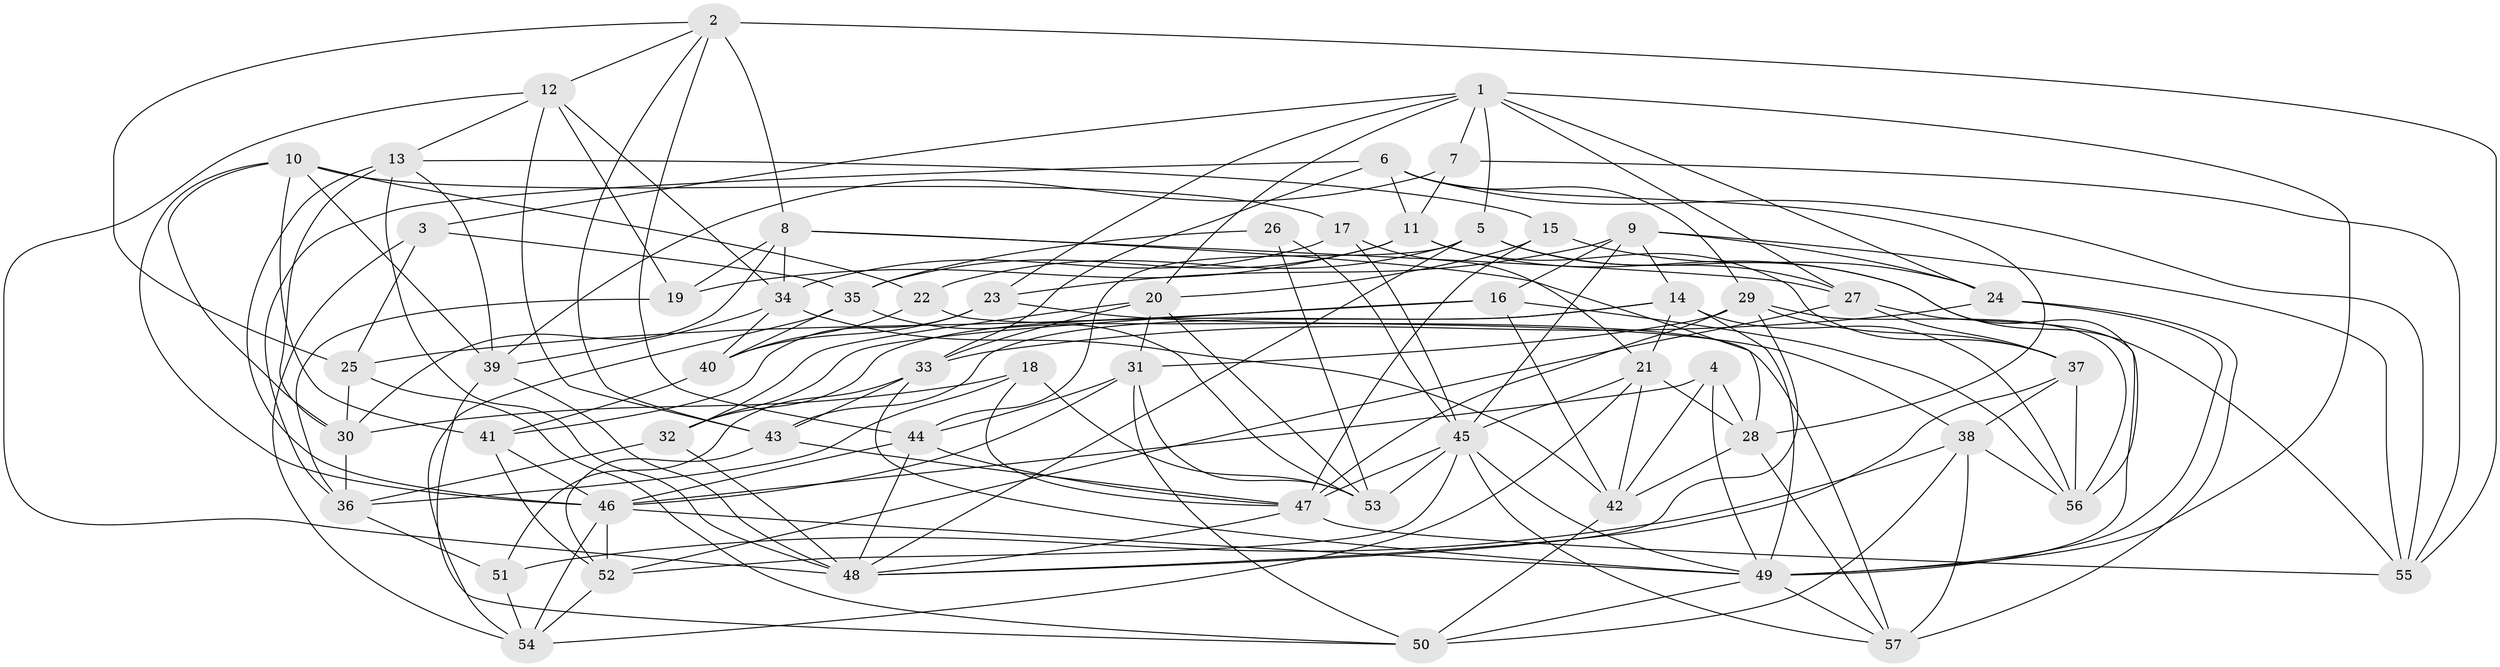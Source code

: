 // original degree distribution, {4: 1.0}
// Generated by graph-tools (version 1.1) at 2025/26/03/09/25 03:26:57]
// undirected, 57 vertices, 166 edges
graph export_dot {
graph [start="1"]
  node [color=gray90,style=filled];
  1;
  2;
  3;
  4;
  5;
  6;
  7;
  8;
  9;
  10;
  11;
  12;
  13;
  14;
  15;
  16;
  17;
  18;
  19;
  20;
  21;
  22;
  23;
  24;
  25;
  26;
  27;
  28;
  29;
  30;
  31;
  32;
  33;
  34;
  35;
  36;
  37;
  38;
  39;
  40;
  41;
  42;
  43;
  44;
  45;
  46;
  47;
  48;
  49;
  50;
  51;
  52;
  53;
  54;
  55;
  56;
  57;
  1 -- 3 [weight=1.0];
  1 -- 5 [weight=1.0];
  1 -- 7 [weight=1.0];
  1 -- 20 [weight=1.0];
  1 -- 23 [weight=1.0];
  1 -- 24 [weight=1.0];
  1 -- 27 [weight=1.0];
  1 -- 49 [weight=1.0];
  2 -- 8 [weight=1.0];
  2 -- 12 [weight=1.0];
  2 -- 25 [weight=1.0];
  2 -- 43 [weight=1.0];
  2 -- 44 [weight=1.0];
  2 -- 55 [weight=1.0];
  3 -- 25 [weight=1.0];
  3 -- 35 [weight=1.0];
  3 -- 54 [weight=1.0];
  4 -- 28 [weight=1.0];
  4 -- 42 [weight=1.0];
  4 -- 46 [weight=1.0];
  4 -- 49 [weight=1.0];
  5 -- 22 [weight=1.0];
  5 -- 27 [weight=1.0];
  5 -- 44 [weight=1.0];
  5 -- 48 [weight=1.0];
  5 -- 56 [weight=1.0];
  6 -- 11 [weight=1.0];
  6 -- 28 [weight=1.0];
  6 -- 29 [weight=1.0];
  6 -- 33 [weight=1.0];
  6 -- 36 [weight=1.0];
  6 -- 55 [weight=1.0];
  7 -- 11 [weight=1.0];
  7 -- 39 [weight=1.0];
  7 -- 55 [weight=1.0];
  8 -- 19 [weight=1.0];
  8 -- 27 [weight=1.0];
  8 -- 28 [weight=1.0];
  8 -- 30 [weight=1.0];
  8 -- 34 [weight=1.0];
  9 -- 14 [weight=1.0];
  9 -- 16 [weight=1.0];
  9 -- 23 [weight=1.0];
  9 -- 24 [weight=1.0];
  9 -- 45 [weight=1.0];
  9 -- 55 [weight=1.0];
  10 -- 17 [weight=1.0];
  10 -- 22 [weight=1.0];
  10 -- 30 [weight=1.0];
  10 -- 39 [weight=1.0];
  10 -- 41 [weight=1.0];
  10 -- 46 [weight=1.0];
  11 -- 19 [weight=1.0];
  11 -- 35 [weight=1.0];
  11 -- 37 [weight=1.0];
  11 -- 55 [weight=1.0];
  12 -- 13 [weight=1.0];
  12 -- 19 [weight=1.0];
  12 -- 34 [weight=1.0];
  12 -- 43 [weight=1.0];
  12 -- 48 [weight=1.0];
  13 -- 15 [weight=1.0];
  13 -- 30 [weight=1.0];
  13 -- 39 [weight=1.0];
  13 -- 46 [weight=1.0];
  13 -- 48 [weight=1.0];
  14 -- 21 [weight=1.0];
  14 -- 32 [weight=1.0];
  14 -- 43 [weight=1.0];
  14 -- 49 [weight=1.0];
  14 -- 56 [weight=1.0];
  15 -- 20 [weight=1.0];
  15 -- 24 [weight=1.0];
  15 -- 47 [weight=1.0];
  16 -- 25 [weight=2.0];
  16 -- 32 [weight=1.0];
  16 -- 42 [weight=1.0];
  16 -- 56 [weight=1.0];
  17 -- 21 [weight=1.0];
  17 -- 34 [weight=1.0];
  17 -- 45 [weight=1.0];
  18 -- 30 [weight=1.0];
  18 -- 36 [weight=1.0];
  18 -- 47 [weight=1.0];
  18 -- 53 [weight=1.0];
  19 -- 36 [weight=1.0];
  20 -- 31 [weight=1.0];
  20 -- 32 [weight=1.0];
  20 -- 33 [weight=1.0];
  20 -- 53 [weight=1.0];
  21 -- 28 [weight=1.0];
  21 -- 42 [weight=1.0];
  21 -- 45 [weight=1.0];
  21 -- 54 [weight=1.0];
  22 -- 40 [weight=1.0];
  22 -- 57 [weight=1.0];
  23 -- 38 [weight=1.0];
  23 -- 40 [weight=2.0];
  23 -- 41 [weight=1.0];
  24 -- 33 [weight=1.0];
  24 -- 49 [weight=1.0];
  24 -- 57 [weight=1.0];
  25 -- 30 [weight=1.0];
  25 -- 50 [weight=1.0];
  26 -- 35 [weight=1.0];
  26 -- 45 [weight=2.0];
  26 -- 53 [weight=1.0];
  27 -- 37 [weight=1.0];
  27 -- 49 [weight=1.0];
  27 -- 52 [weight=1.0];
  28 -- 42 [weight=1.0];
  28 -- 57 [weight=1.0];
  29 -- 31 [weight=1.0];
  29 -- 37 [weight=1.0];
  29 -- 47 [weight=1.0];
  29 -- 48 [weight=1.0];
  29 -- 56 [weight=1.0];
  30 -- 36 [weight=1.0];
  31 -- 44 [weight=1.0];
  31 -- 46 [weight=1.0];
  31 -- 50 [weight=1.0];
  31 -- 53 [weight=1.0];
  32 -- 36 [weight=1.0];
  32 -- 48 [weight=2.0];
  33 -- 43 [weight=1.0];
  33 -- 49 [weight=1.0];
  33 -- 51 [weight=1.0];
  34 -- 39 [weight=1.0];
  34 -- 40 [weight=1.0];
  34 -- 42 [weight=1.0];
  35 -- 40 [weight=1.0];
  35 -- 53 [weight=1.0];
  35 -- 54 [weight=1.0];
  36 -- 51 [weight=1.0];
  37 -- 38 [weight=1.0];
  37 -- 48 [weight=1.0];
  37 -- 56 [weight=1.0];
  38 -- 50 [weight=1.0];
  38 -- 51 [weight=1.0];
  38 -- 56 [weight=1.0];
  38 -- 57 [weight=1.0];
  39 -- 48 [weight=1.0];
  39 -- 50 [weight=1.0];
  40 -- 41 [weight=1.0];
  41 -- 46 [weight=2.0];
  41 -- 52 [weight=1.0];
  42 -- 50 [weight=1.0];
  43 -- 47 [weight=1.0];
  43 -- 52 [weight=1.0];
  44 -- 46 [weight=1.0];
  44 -- 47 [weight=1.0];
  44 -- 48 [weight=1.0];
  45 -- 47 [weight=1.0];
  45 -- 49 [weight=1.0];
  45 -- 52 [weight=1.0];
  45 -- 53 [weight=1.0];
  45 -- 57 [weight=1.0];
  46 -- 49 [weight=1.0];
  46 -- 52 [weight=1.0];
  46 -- 54 [weight=1.0];
  47 -- 48 [weight=1.0];
  47 -- 55 [weight=1.0];
  49 -- 50 [weight=1.0];
  49 -- 57 [weight=1.0];
  51 -- 54 [weight=1.0];
  52 -- 54 [weight=1.0];
}
